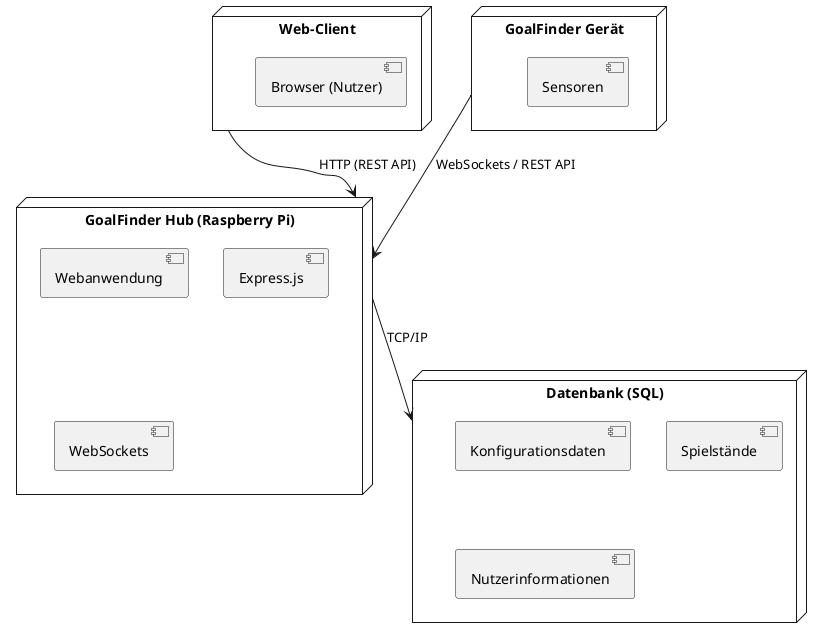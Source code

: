 @startuml

node "Web-Client" as WebClient {
    [Browser (Nutzer)]
}

node "GoalFinder Hub (Raspberry Pi)" as GoalfinderHub {
    [Webanwendung]
    [Express.js]
    [WebSockets]
}

node "GoalFinder Gerät" as GoalfinderDevice {
    [Sensoren]
}

node "Datenbank (SQL)" as Database {
    [Konfigurationsdaten]
    [Spielstände]
    [Nutzerinformationen]
}

WebClient --> GoalfinderHub : HTTP (REST API)
GoalfinderDevice --> GoalfinderHub : WebSockets / REST API
GoalfinderHub --> Database : TCP/IP

@enduml

